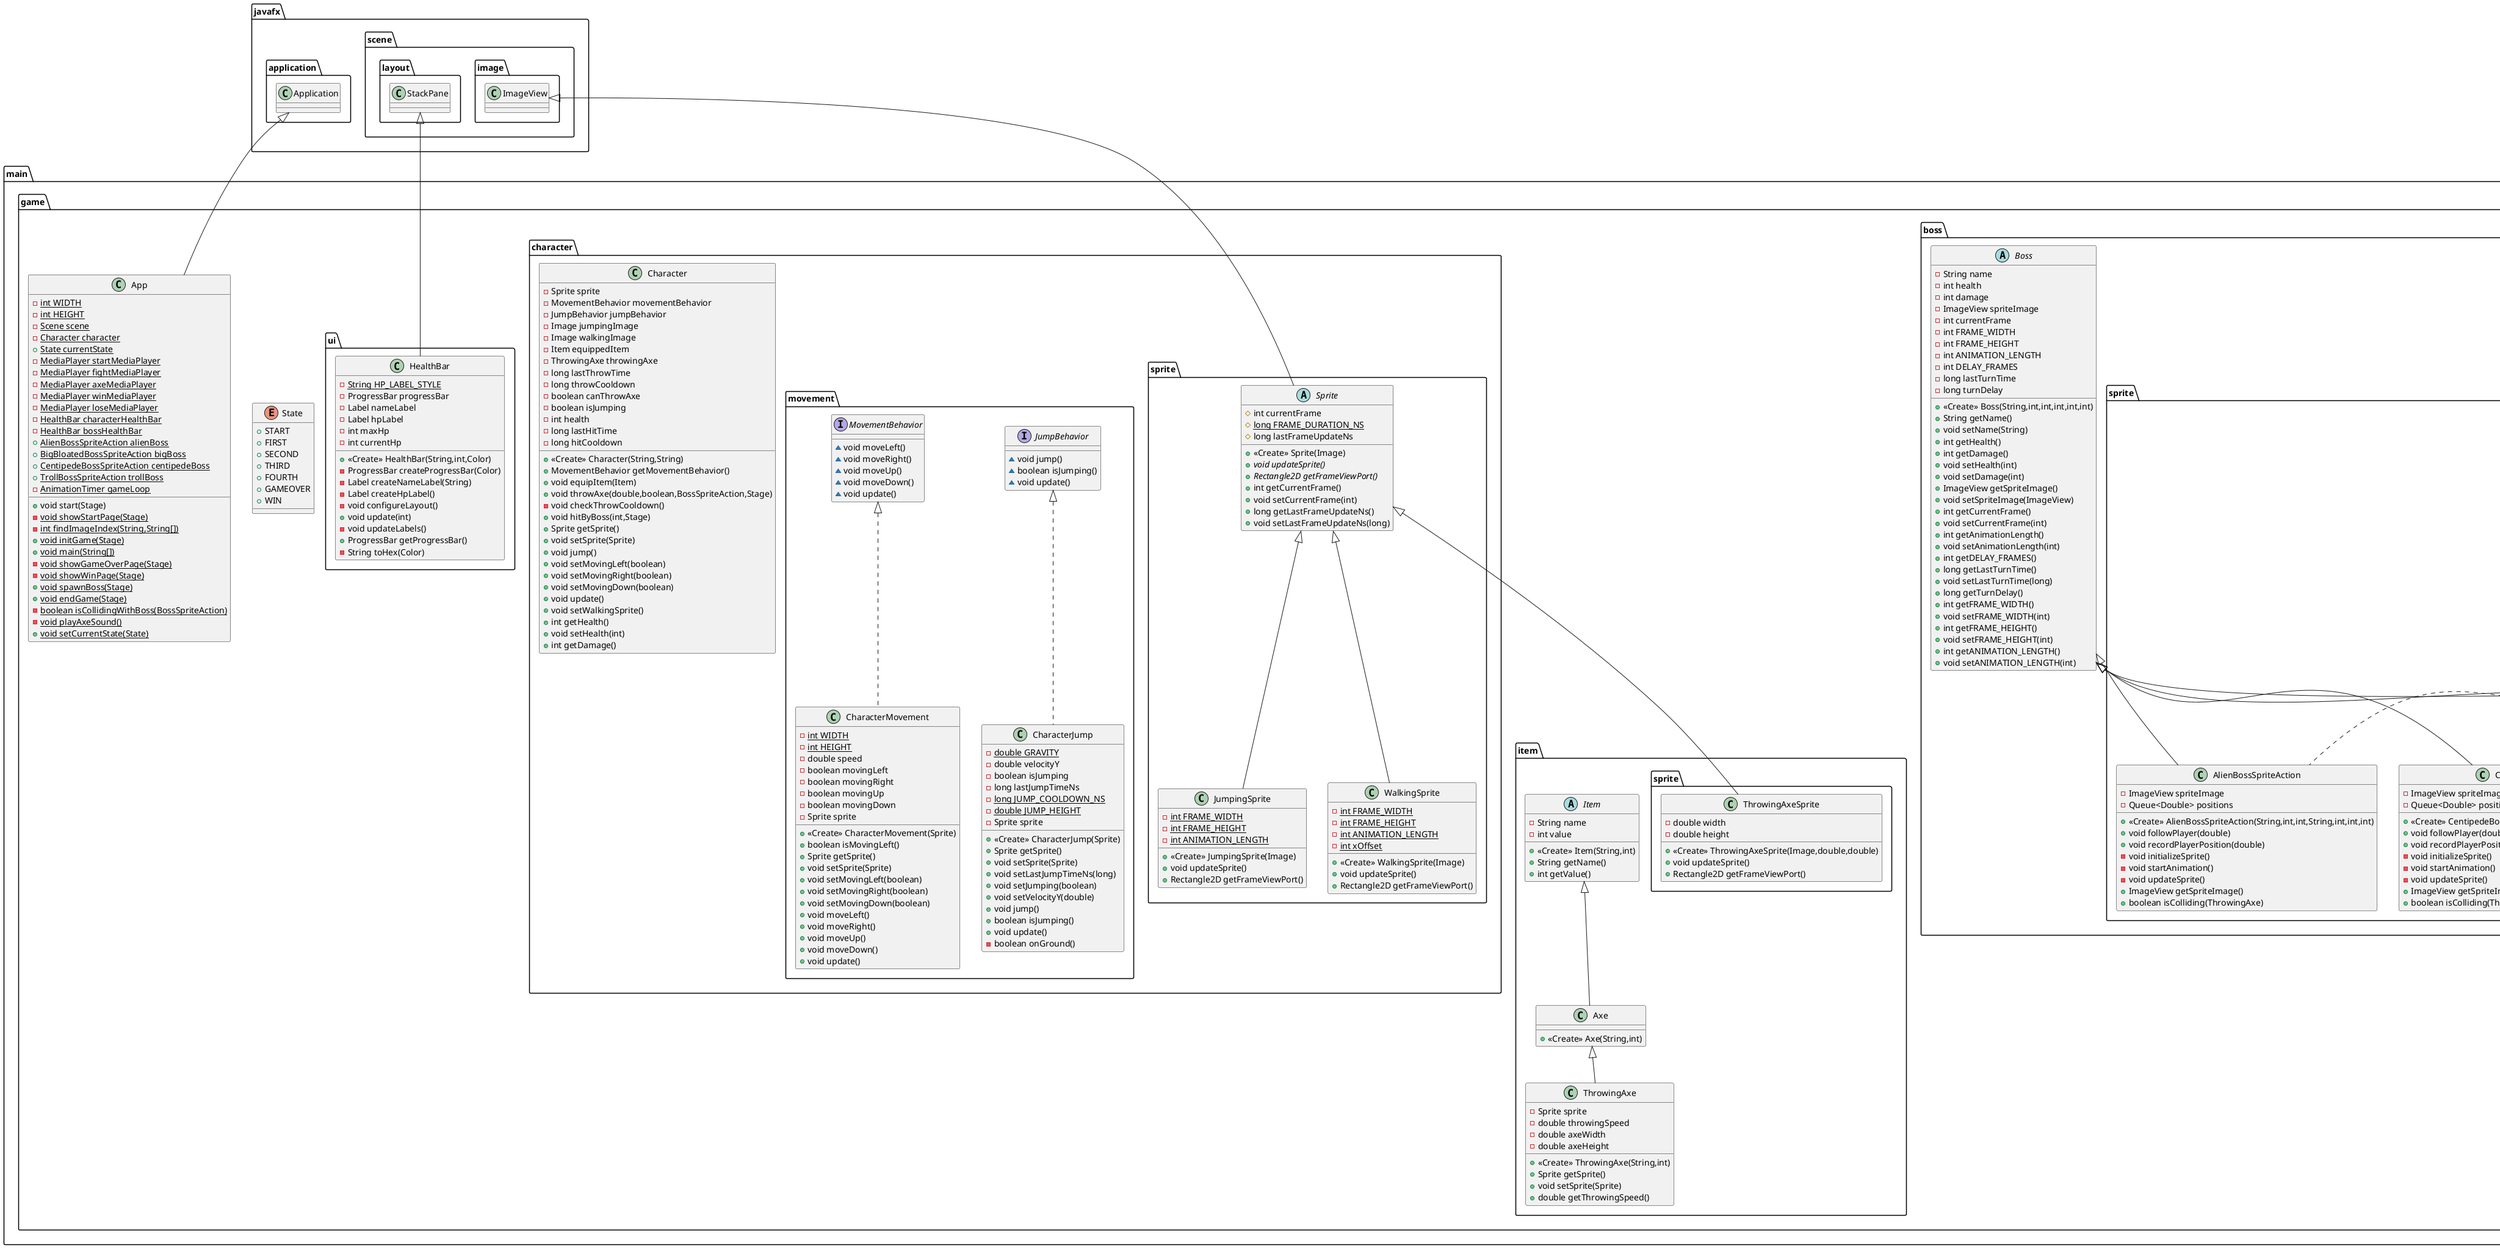 @startuml
class main.game.boss.sprite.AlienBossSpriteAction {
- ImageView spriteImage
- Queue<Double> positions
+ <<Create>> AlienBossSpriteAction(String,int,int,String,int,int,int)
+ void followPlayer(double)
+ void recordPlayerPosition(double)
- void initializeSprite()
- void startAnimation()
- void updateSprite()
+ ImageView getSpriteImage()
+ boolean isColliding(ThrowingAxe)
}
class main.game.boss.sprite.CentipedeBossSpriteAction {
- ImageView spriteImage
- Queue<Double> positions
+ <<Create>> CentipedeBossSpriteAction(String,int,int,String,int,int,int)
+ void followPlayer(double)
+ void recordPlayerPosition(double)
- void initializeSprite()
- void startAnimation()
- void updateSprite()
+ ImageView getSpriteImage()
+ boolean isColliding(ThrowingAxe)
}
class main.game.item.Axe {
+ <<Create>> Axe(String,int)
}
enum main.game.State {
+  START
+  FIRST
+  SECOND
+  THIRD
+  FOURTH
+  GAMEOVER
+  WIN
}
class main.game.character.Character {
- Sprite sprite
- MovementBehavior movementBehavior
- JumpBehavior jumpBehavior
- Image jumpingImage
- Image walkingImage
- Item equippedItem
- ThrowingAxe throwingAxe
- long lastThrowTime
- long throwCooldown
- boolean canThrowAxe
- boolean isJumping
- int health
- long lastHitTime
- long hitCooldown
+ <<Create>> Character(String,String)
+ MovementBehavior getMovementBehavior()
+ void equipItem(Item)
+ void throwAxe(double,boolean,BossSpriteAction,Stage)
- void checkThrowCooldown()
+ void hitByBoss(int,Stage)
+ Sprite getSprite()
+ void setSprite(Sprite)
+ void jump()
+ void setMovingLeft(boolean)
+ void setMovingRight(boolean)
+ void setMovingDown(boolean)
+ void update()
+ void setWalkingSprite()
+ int getHealth()
+ void setHealth(int)
+ int getDamage()
}
class main.game.character.sprite.JumpingSprite {
- {static} int FRAME_WIDTH
- {static} int FRAME_HEIGHT
- {static} int ANIMATION_LENGTH
+ <<Create>> JumpingSprite(Image)
+ void updateSprite()
+ Rectangle2D getFrameViewPort()
}
class main.game.item.ThrowingAxe {
- Sprite sprite
- double throwingSpeed
- double axeWidth
- double axeHeight
+ <<Create>> ThrowingAxe(String,int)
+ Sprite getSprite()
+ void setSprite(Sprite)
+ double getThrowingSpeed()
}
abstract class main.game.character.sprite.Sprite {
# int currentFrame
# {static} long FRAME_DURATION_NS
# long lastFrameUpdateNs
+ <<Create>> Sprite(Image)
+ {abstract}void updateSprite()
+ {abstract}Rectangle2D getFrameViewPort()
+ int getCurrentFrame()
+ void setCurrentFrame(int)
+ long getLastFrameUpdateNs()
+ void setLastFrameUpdateNs(long)
}
class main.game.character.movement.CharacterJump {
- {static} double GRAVITY
- double velocityY
- boolean isJumping
- long lastJumpTimeNs
- {static} long JUMP_COOLDOWN_NS
- {static} double JUMP_HEIGHT
- Sprite sprite
+ <<Create>> CharacterJump(Sprite)
+ Sprite getSprite()
+ void setSprite(Sprite)
+ void setLastJumpTimeNs(long)
+ void setJumping(boolean)
+ void setVelocityY(double)
+ void jump()
+ boolean isJumping()
+ void update()
- boolean onGround()
}
class main.game.boss.sprite.BigBloatedBossSpriteAction {
- ImageView spriteImage
- Queue<Double> positions
+ <<Create>> BigBloatedBossSpriteAction(String,int,int,String,int,int,int)
+ void followPlayer(double)
+ void recordPlayerPosition(double)
- void initializeSprite()
- void startAnimation()
- void updateSprite()
+ ImageView getSpriteImage()
+ boolean isColliding(ThrowingAxe)
}
class main.game.item.sprite.ThrowingAxeSprite {
- double width
- double height
+ <<Create>> ThrowingAxeSprite(Image,double,double)
+ void updateSprite()
+ Rectangle2D getFrameViewPort()
}
interface main.game.boss.sprite.BossSpriteAction {
~ void followPlayer(double)
~ void recordPlayerPosition(double)
~ boolean isColliding(ThrowingAxe)
~ ImageView getSpriteImage()
~ int getHealth()
~ void setHealth(int)
}
interface main.game.character.movement.JumpBehavior {
~ void jump()
~ boolean isJumping()
~ void update()
}
class main.game.character.movement.CharacterMovement {
- {static} int WIDTH
- {static} int HEIGHT
- double speed
- boolean movingLeft
- boolean movingRight
- boolean movingUp
- boolean movingDown
- Sprite sprite
+ <<Create>> CharacterMovement(Sprite)
+ boolean isMovingLeft()
+ Sprite getSprite()
+ void setSprite(Sprite)
+ void setMovingLeft(boolean)
+ void setMovingRight(boolean)
+ void setMovingDown(boolean)
+ void moveLeft()
+ void moveRight()
+ void moveUp()
+ void moveDown()
+ void update()
}
interface main.game.character.movement.MovementBehavior {
~ void moveLeft()
~ void moveRight()
~ void moveUp()
~ void moveDown()
~ void update()
}
class main.game.ui.HealthBar {
- {static} String HP_LABEL_STYLE
- ProgressBar progressBar
- Label nameLabel
- Label hpLabel
- int maxHp
- int currentHp
+ <<Create>> HealthBar(String,int,Color)
- ProgressBar createProgressBar(Color)
- Label createNameLabel(String)
- Label createHpLabel()
- void configureLayout()
+ void update(int)
- void updateLabels()
+ ProgressBar getProgressBar()
- String toHex(Color)
}
class main.game.character.sprite.WalkingSprite {
- {static} int FRAME_WIDTH
- {static} int FRAME_HEIGHT
- {static} int ANIMATION_LENGTH
- {static} int xOffset
+ <<Create>> WalkingSprite(Image)
+ void updateSprite()
+ Rectangle2D getFrameViewPort()
}
class main.game.App {
- {static} int WIDTH
- {static} int HEIGHT
- {static} Scene scene
- {static} Character character
+ {static} State currentState
- {static} MediaPlayer startMediaPlayer
- {static} MediaPlayer fightMediaPlayer
- {static} MediaPlayer axeMediaPlayer
- {static} MediaPlayer winMediaPlayer
- {static} MediaPlayer loseMediaPlayer
- {static} HealthBar characterHealthBar
- {static} HealthBar bossHealthBar
+ {static} AlienBossSpriteAction alienBoss
+ {static} BigBloatedBossSpriteAction bigBoss
+ {static} CentipedeBossSpriteAction centipedeBoss
+ {static} TrollBossSpriteAction trollBoss
- {static} AnimationTimer gameLoop
+ void start(Stage)
- {static} void showStartPage(Stage)
- {static} int findImageIndex(String,String[])
+ {static} void initGame(Stage)
+ {static} void main(String[])
- {static} void showGameOverPage(Stage)
- {static} void showWinPage(Stage)
+ {static} void spawnBoss(Stage)
+ {static} void endGame(Stage)
- {static} boolean isCollidingWithBoss(BossSpriteAction)
- {static} void playAxeSound()
+ {static} void setCurrentState(State)
}
abstract class main.game.item.Item {
- String name
- int value
+ <<Create>> Item(String,int)
+ String getName()
+ int getValue()
}
class main.game.boss.sprite.TrollBossSpriteAction {
- ImageView spriteImage
- Queue<Double> positions
+ <<Create>> TrollBossSpriteAction(String,int,int,String,int,int,int)
+ void followPlayer(double)
+ void recordPlayerPosition(double)
- void initializeSprite()
- void startAnimation()
- void updateSprite()
+ ImageView getSpriteImage()
+ boolean isColliding(ThrowingAxe)
}
abstract class main.game.boss.Boss {
- String name
- int health
- int damage
- ImageView spriteImage
- int currentFrame
- int FRAME_WIDTH
- int FRAME_HEIGHT
- int ANIMATION_LENGTH
- int DELAY_FRAMES
- long lastTurnTime
- long turnDelay
+ <<Create>> Boss(String,int,int,int,int,int)
+ String getName()
+ void setName(String)
+ int getHealth()
+ int getDamage()
+ void setHealth(int)
+ void setDamage(int)
+ ImageView getSpriteImage()
+ void setSpriteImage(ImageView)
+ int getCurrentFrame()
+ void setCurrentFrame(int)
+ int getAnimationLength()
+ void setAnimationLength(int)
+ int getDELAY_FRAMES()
+ long getLastTurnTime()
+ void setLastTurnTime(long)
+ long getTurnDelay()
+ int getFRAME_WIDTH()
+ void setFRAME_WIDTH(int)
+ int getFRAME_HEIGHT()
+ void setFRAME_HEIGHT(int)
+ int getANIMATION_LENGTH()
+ void setANIMATION_LENGTH(int)
}


main.game.boss.sprite.BossSpriteAction <|.. main.game.boss.sprite.AlienBossSpriteAction
main.game.boss.Boss <|-- main.game.boss.sprite.AlienBossSpriteAction
main.game.boss.sprite.BossSpriteAction <|.. main.game.boss.sprite.CentipedeBossSpriteAction
main.game.boss.Boss <|-- main.game.boss.sprite.CentipedeBossSpriteAction
main.game.item.Item <|-- main.game.item.Axe
main.game.character.sprite.Sprite <|-- main.game.character.sprite.JumpingSprite
main.game.item.Axe <|-- main.game.item.ThrowingAxe
javafx.scene.image.ImageView <|-- main.game.character.sprite.Sprite
main.game.character.movement.JumpBehavior <|.. main.game.character.movement.CharacterJump
main.game.boss.sprite.BossSpriteAction <|.. main.game.boss.sprite.BigBloatedBossSpriteAction
main.game.boss.Boss <|-- main.game.boss.sprite.BigBloatedBossSpriteAction
main.game.character.sprite.Sprite <|-- main.game.item.sprite.ThrowingAxeSprite
main.game.character.movement.MovementBehavior <|.. main.game.character.movement.CharacterMovement
javafx.scene.layout.StackPane <|-- main.game.ui.HealthBar
main.game.character.sprite.Sprite <|-- main.game.character.sprite.WalkingSprite
javafx.application.Application <|-- main.game.App
main.game.boss.sprite.BossSpriteAction <|.. main.game.boss.sprite.TrollBossSpriteAction
main.game.boss.Boss <|-- main.game.boss.sprite.TrollBossSpriteAction
@enduml